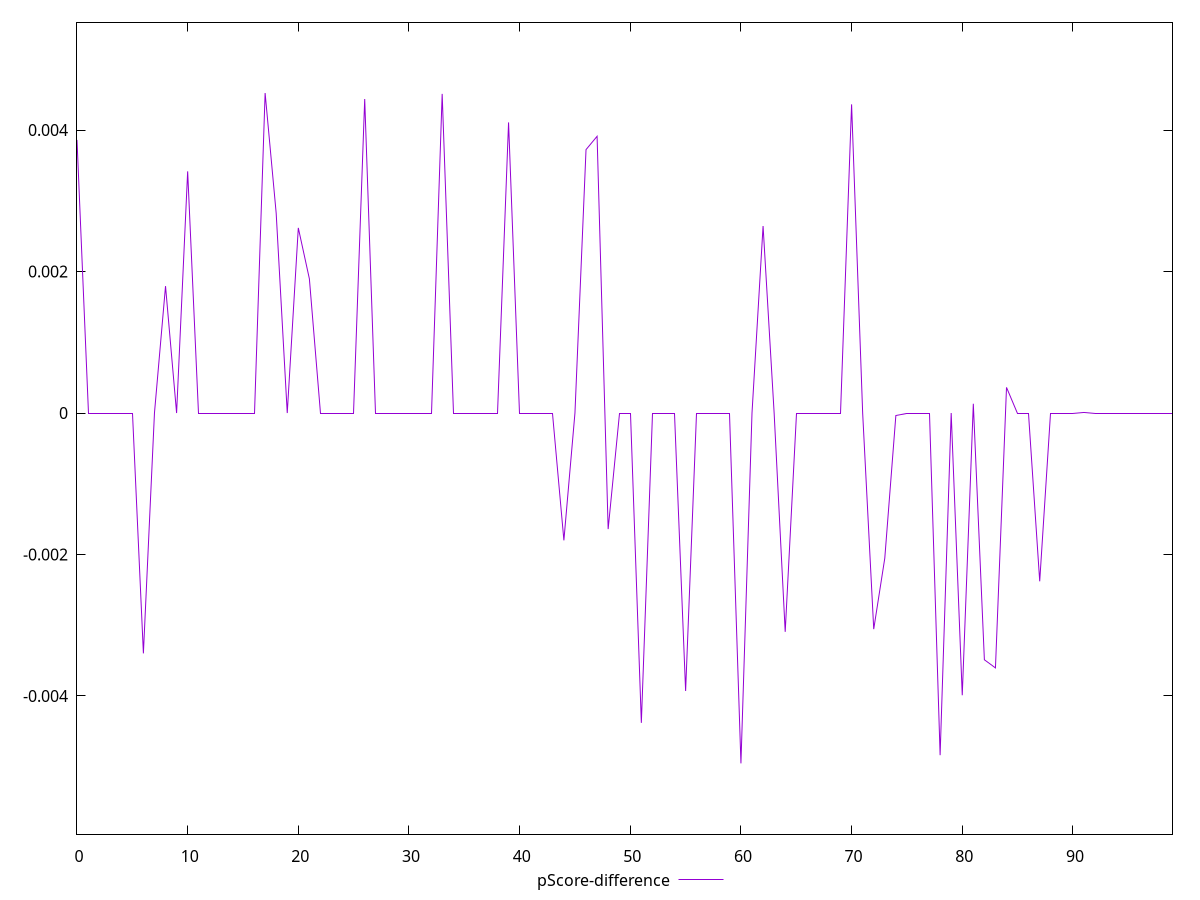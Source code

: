 reset

$pScoreDifference <<EOF
0 0.0038605554898579753
1 0
2 0
3 0
4 0
5 0
6 -0.003397500117619856
7 0
8 0.0017941665649413574
9 0
10 0.0034166669845581144
11 0
12 0
13 0
14 0
15 0
16 0
17 0.004524166981379141
18 0.002824999888737967
19 0
20 0.0026174998283385875
21 0.0018974999586740537
22 0
23 0
24 0
25 0
26 0.0044391667842865745
27 0
28 0
29 0
30 0
31 0
32 0
33 0.004512500365575156
34 0
35 0
36 0
37 0
38 0
39 0.004108333587646507
40 0
41 0
42 0
43 0
44 -0.0017999998728434052
45 0
46 0.0037241661548614857
47 0.003912499745686748
48 -0.0016408340136210287
49 0
50 0
51 -0.004379999637603715
52 0
53 0
54 0
55 -0.003929166793823269
56 0
57 0
58 0
59 0
60 -0.004953333139419591
61 0
62 0.0026441669464111195
63 0
64 -0.0030933336416880675
65 0
66 0
67 0
68 0
69 0
70 0.004364166259765656
71 0
72 -0.00305499990781144
73 -0.0020516665776570964
74 -0.00003499984741217599
75 0
76 0
77 0
78 -0.004837499856948924
79 0
80 -0.003989999691645263
81 0.00013083299001048765
82 -0.0034883332252502175
83 -0.0036033332347870095
84 0.0003624999523162975
85 0
86 0
87 -0.0023791670799254705
88 0
89 0
90 0
91 0.000008333126703896632
92 0
93 0
94 0
95 0
96 0
97 0
98 0
99 0
EOF

set key outside below
set xrange [0:99]
set yrange [-0.005953333139419591:0.005524166981379141]
set trange [-0.005953333139419591:0.005524166981379141]
set terminal svg size 640, 500 enhanced background rgb 'white'
set output "report_00019_2021-02-10T18-14-37.922Z//uses-rel-preconnect/samples/pages+cached+noadtech/pScore-difference/values.svg"

plot $pScoreDifference title "pScore-difference" with line

reset
